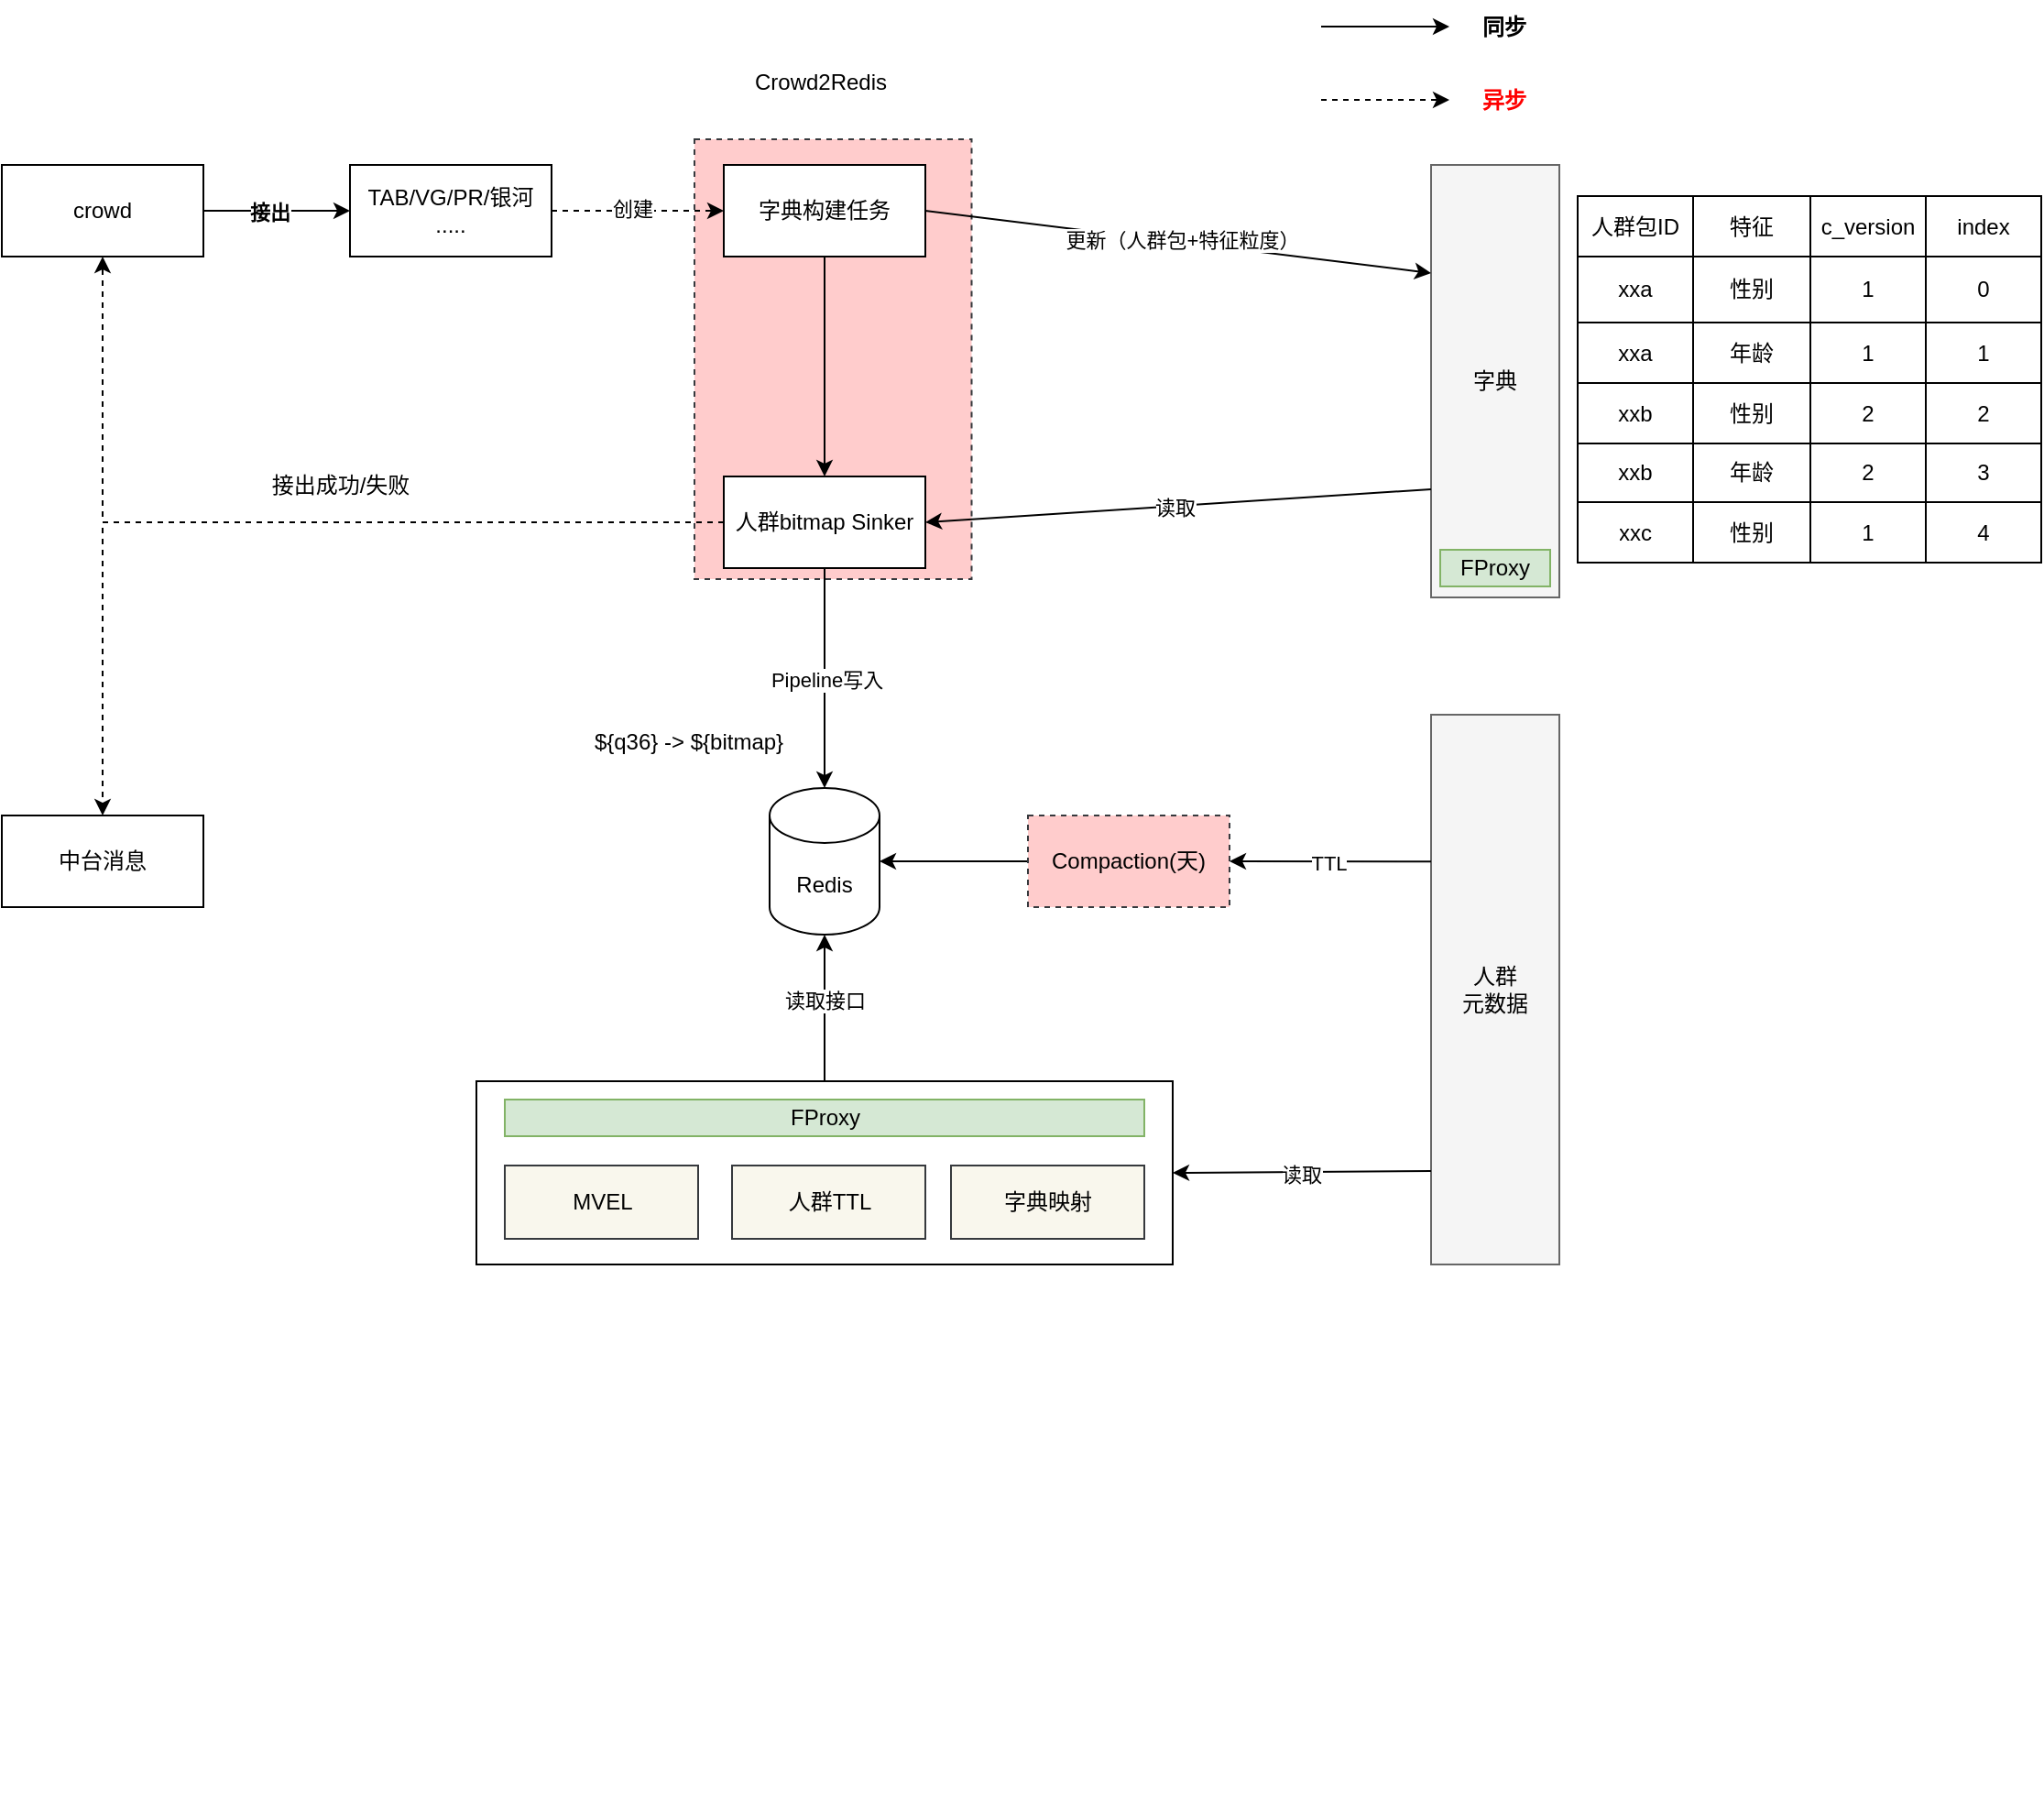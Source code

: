 <mxfile version="20.1.1" type="github">
  <diagram id="nBP5FJJqFruhItfetFmz" name="Page-1">
    <mxGraphModel dx="2076" dy="809" grid="1" gridSize="10" guides="1" tooltips="1" connect="1" arrows="1" fold="1" page="1" pageScale="1" pageWidth="827" pageHeight="1169" math="0" shadow="0">
      <root>
        <mxCell id="0" />
        <mxCell id="1" parent="0" />
        <mxCell id="qozwdUGB5FvsB3uEtykQ-181" value="" style="rounded=0;whiteSpace=wrap;html=1;dashed=1;fillColor=#ffcccc;strokeColor=#36393d;" vertex="1" parent="1">
          <mxGeometry x="288" y="276" width="151.25" height="240" as="geometry" />
        </mxCell>
        <mxCell id="qozwdUGB5FvsB3uEtykQ-3" value="" style="edgeStyle=orthogonalEdgeStyle;rounded=0;orthogonalLoop=1;jettySize=auto;html=1;" edge="1" parent="1" source="qozwdUGB5FvsB3uEtykQ-1" target="qozwdUGB5FvsB3uEtykQ-2">
          <mxGeometry relative="1" as="geometry" />
        </mxCell>
        <mxCell id="qozwdUGB5FvsB3uEtykQ-4" value="&lt;b&gt;接出&lt;/b&gt;" style="edgeLabel;html=1;align=center;verticalAlign=middle;resizable=0;points=[];" vertex="1" connectable="0" parent="qozwdUGB5FvsB3uEtykQ-3">
          <mxGeometry x="-0.1" y="-1" relative="1" as="geometry">
            <mxPoint as="offset" />
          </mxGeometry>
        </mxCell>
        <mxCell id="qozwdUGB5FvsB3uEtykQ-1" value="crowd" style="rounded=0;whiteSpace=wrap;html=1;" vertex="1" parent="1">
          <mxGeometry x="-90" y="290" width="110" height="50" as="geometry" />
        </mxCell>
        <mxCell id="qozwdUGB5FvsB3uEtykQ-11" value="" style="edgeStyle=orthogonalEdgeStyle;rounded=0;orthogonalLoop=1;jettySize=auto;html=1;fontColor=#000000;dashed=1;" edge="1" parent="1" source="qozwdUGB5FvsB3uEtykQ-2" target="qozwdUGB5FvsB3uEtykQ-10">
          <mxGeometry relative="1" as="geometry" />
        </mxCell>
        <mxCell id="qozwdUGB5FvsB3uEtykQ-14" value="创建" style="edgeLabel;html=1;align=center;verticalAlign=middle;resizable=0;points=[];fontColor=#000000;" vertex="1" connectable="0" parent="qozwdUGB5FvsB3uEtykQ-11">
          <mxGeometry x="-0.064" y="1" relative="1" as="geometry">
            <mxPoint as="offset" />
          </mxGeometry>
        </mxCell>
        <mxCell id="qozwdUGB5FvsB3uEtykQ-2" value="TAB/VG/PR/银河&lt;br&gt;....." style="rounded=0;whiteSpace=wrap;html=1;" vertex="1" parent="1">
          <mxGeometry x="100" y="290" width="110" height="50" as="geometry" />
        </mxCell>
        <mxCell id="qozwdUGB5FvsB3uEtykQ-9" value="&lt;font style=&quot;&quot; color=&quot;#000000&quot;&gt;字典&lt;/font&gt;" style="rounded=0;whiteSpace=wrap;html=1;fontColor=#333333;fillColor=#f5f5f5;strokeColor=#666666;" vertex="1" parent="1">
          <mxGeometry x="690" y="290" width="70" height="236" as="geometry" />
        </mxCell>
        <mxCell id="qozwdUGB5FvsB3uEtykQ-13" value="" style="edgeStyle=orthogonalEdgeStyle;rounded=0;orthogonalLoop=1;jettySize=auto;html=1;fontColor=#000000;" edge="1" parent="1" source="qozwdUGB5FvsB3uEtykQ-10" target="qozwdUGB5FvsB3uEtykQ-12">
          <mxGeometry relative="1" as="geometry" />
        </mxCell>
        <mxCell id="qozwdUGB5FvsB3uEtykQ-10" value="字典构建任务" style="rounded=0;whiteSpace=wrap;html=1;" vertex="1" parent="1">
          <mxGeometry x="304" y="290" width="110" height="50" as="geometry" />
        </mxCell>
        <mxCell id="qozwdUGB5FvsB3uEtykQ-12" value="人群bitmap Sinker" style="rounded=0;whiteSpace=wrap;html=1;" vertex="1" parent="1">
          <mxGeometry x="304" y="460" width="110" height="50" as="geometry" />
        </mxCell>
        <mxCell id="qozwdUGB5FvsB3uEtykQ-15" value="" style="endArrow=classic;html=1;rounded=0;fontColor=#000000;entryX=0;entryY=0.25;entryDx=0;entryDy=0;exitX=1;exitY=0.5;exitDx=0;exitDy=0;" edge="1" parent="1" source="qozwdUGB5FvsB3uEtykQ-10" target="qozwdUGB5FvsB3uEtykQ-9">
          <mxGeometry width="50" height="50" relative="1" as="geometry">
            <mxPoint x="360" y="240" as="sourcePoint" />
            <mxPoint x="410" y="190" as="targetPoint" />
          </mxGeometry>
        </mxCell>
        <mxCell id="qozwdUGB5FvsB3uEtykQ-17" value="更新（人群包+特征粒度）" style="edgeLabel;html=1;align=center;verticalAlign=middle;resizable=0;points=[];fontColor=#000000;" vertex="1" connectable="0" parent="qozwdUGB5FvsB3uEtykQ-15">
          <mxGeometry x="0.015" y="1" relative="1" as="geometry">
            <mxPoint as="offset" />
          </mxGeometry>
        </mxCell>
        <mxCell id="qozwdUGB5FvsB3uEtykQ-18" value="" style="endArrow=classic;html=1;rounded=0;fontColor=#000000;entryX=1;entryY=0.5;entryDx=0;entryDy=0;exitX=0;exitY=0.75;exitDx=0;exitDy=0;" edge="1" parent="1" source="qozwdUGB5FvsB3uEtykQ-9" target="qozwdUGB5FvsB3uEtykQ-12">
          <mxGeometry width="50" height="50" relative="1" as="geometry">
            <mxPoint x="424" y="325" as="sourcePoint" />
            <mxPoint x="610" y="324" as="targetPoint" />
          </mxGeometry>
        </mxCell>
        <mxCell id="qozwdUGB5FvsB3uEtykQ-19" value="读取" style="edgeLabel;html=1;align=center;verticalAlign=middle;resizable=0;points=[];fontColor=#000000;" vertex="1" connectable="0" parent="qozwdUGB5FvsB3uEtykQ-18">
          <mxGeometry x="0.015" y="1" relative="1" as="geometry">
            <mxPoint as="offset" />
          </mxGeometry>
        </mxCell>
        <mxCell id="qozwdUGB5FvsB3uEtykQ-21" value="Redis" style="shape=cylinder3;whiteSpace=wrap;html=1;boundedLbl=1;backgroundOutline=1;size=15;fontColor=#000000;" vertex="1" parent="1">
          <mxGeometry x="329" y="630" width="60" height="80" as="geometry" />
        </mxCell>
        <mxCell id="qozwdUGB5FvsB3uEtykQ-22" value="" style="endArrow=classic;html=1;rounded=0;fontColor=#000000;entryX=0.5;entryY=0;entryDx=0;entryDy=0;exitX=0.5;exitY=1;exitDx=0;exitDy=0;entryPerimeter=0;" edge="1" parent="1" source="qozwdUGB5FvsB3uEtykQ-12" target="qozwdUGB5FvsB3uEtykQ-21">
          <mxGeometry width="50" height="50" relative="1" as="geometry">
            <mxPoint x="610" y="467" as="sourcePoint" />
            <mxPoint x="424" y="495" as="targetPoint" />
          </mxGeometry>
        </mxCell>
        <mxCell id="qozwdUGB5FvsB3uEtykQ-23" value="Pipeline写入" style="edgeLabel;html=1;align=center;verticalAlign=middle;resizable=0;points=[];fontColor=#000000;" vertex="1" connectable="0" parent="qozwdUGB5FvsB3uEtykQ-22">
          <mxGeometry x="0.015" y="1" relative="1" as="geometry">
            <mxPoint as="offset" />
          </mxGeometry>
        </mxCell>
        <mxCell id="qozwdUGB5FvsB3uEtykQ-24" value="" style="edgeStyle=orthogonalEdgeStyle;rounded=0;orthogonalLoop=1;jettySize=auto;html=1;fontColor=#000000;dashed=1;exitX=0;exitY=0.5;exitDx=0;exitDy=0;entryX=0.5;entryY=1;entryDx=0;entryDy=0;" edge="1" parent="1" source="qozwdUGB5FvsB3uEtykQ-12" target="qozwdUGB5FvsB3uEtykQ-1">
          <mxGeometry relative="1" as="geometry">
            <mxPoint x="220" y="325" as="sourcePoint" />
            <mxPoint x="314" y="325" as="targetPoint" />
          </mxGeometry>
        </mxCell>
        <mxCell id="qozwdUGB5FvsB3uEtykQ-27" value="中台消息" style="rounded=0;whiteSpace=wrap;html=1;" vertex="1" parent="1">
          <mxGeometry x="-90" y="645" width="110" height="50" as="geometry" />
        </mxCell>
        <mxCell id="qozwdUGB5FvsB3uEtykQ-28" value="" style="edgeStyle=orthogonalEdgeStyle;rounded=0;orthogonalLoop=1;jettySize=auto;html=1;fontColor=#000000;dashed=1;exitX=0;exitY=0.5;exitDx=0;exitDy=0;entryX=0.5;entryY=0;entryDx=0;entryDy=0;" edge="1" parent="1" source="qozwdUGB5FvsB3uEtykQ-12" target="qozwdUGB5FvsB3uEtykQ-27">
          <mxGeometry relative="1" as="geometry">
            <mxPoint x="314" y="495" as="sourcePoint" />
            <mxPoint x="-25" y="350" as="targetPoint" />
          </mxGeometry>
        </mxCell>
        <mxCell id="qozwdUGB5FvsB3uEtykQ-30" value="" style="group" vertex="1" connectable="0" parent="1">
          <mxGeometry x="630" y="200" width="130" height="70" as="geometry" />
        </mxCell>
        <mxCell id="qozwdUGB5FvsB3uEtykQ-5" value="" style="endArrow=classic;html=1;rounded=0;fontStyle=1" edge="1" parent="qozwdUGB5FvsB3uEtykQ-30">
          <mxGeometry width="50" height="50" relative="1" as="geometry">
            <mxPoint y="14.5" as="sourcePoint" />
            <mxPoint x="70" y="14.5" as="targetPoint" />
          </mxGeometry>
        </mxCell>
        <mxCell id="qozwdUGB5FvsB3uEtykQ-6" value="" style="endArrow=classic;html=1;rounded=0;dashed=1;fontStyle=1" edge="1" parent="qozwdUGB5FvsB3uEtykQ-30">
          <mxGeometry width="50" height="50" relative="1" as="geometry">
            <mxPoint y="54.5" as="sourcePoint" />
            <mxPoint x="70" y="54.5" as="targetPoint" />
          </mxGeometry>
        </mxCell>
        <mxCell id="qozwdUGB5FvsB3uEtykQ-7" value="同步" style="text;html=1;strokeColor=none;fillColor=none;align=center;verticalAlign=middle;whiteSpace=wrap;rounded=0;fontStyle=1" vertex="1" parent="qozwdUGB5FvsB3uEtykQ-30">
          <mxGeometry x="70" width="60" height="30" as="geometry" />
        </mxCell>
        <mxCell id="qozwdUGB5FvsB3uEtykQ-8" value="异步" style="text;html=1;strokeColor=none;fillColor=none;align=center;verticalAlign=middle;whiteSpace=wrap;rounded=0;fontStyle=1;fontColor=#FF0000;" vertex="1" parent="qozwdUGB5FvsB3uEtykQ-30">
          <mxGeometry x="70" y="40" width="60" height="30" as="geometry" />
        </mxCell>
        <mxCell id="qozwdUGB5FvsB3uEtykQ-34" value="接出成功/失败" style="text;html=1;strokeColor=none;fillColor=none;align=center;verticalAlign=middle;whiteSpace=wrap;rounded=0;fontColor=#000000;" vertex="1" parent="1">
          <mxGeometry x="50" y="450" width="90" height="30" as="geometry" />
        </mxCell>
        <mxCell id="qozwdUGB5FvsB3uEtykQ-36" value="&lt;font style=&quot;&quot; color=&quot;#000000&quot;&gt;人群&lt;br&gt;元数据&lt;/font&gt;" style="rounded=0;whiteSpace=wrap;html=1;fontColor=#333333;fillColor=#f5f5f5;strokeColor=#666666;" vertex="1" parent="1">
          <mxGeometry x="690" y="590" width="70" height="300" as="geometry" />
        </mxCell>
        <mxCell id="qozwdUGB5FvsB3uEtykQ-38" value="" style="edgeStyle=orthogonalEdgeStyle;rounded=0;orthogonalLoop=1;jettySize=auto;html=1;fontColor=#000000;" edge="1" parent="1" source="qozwdUGB5FvsB3uEtykQ-37" target="qozwdUGB5FvsB3uEtykQ-21">
          <mxGeometry relative="1" as="geometry" />
        </mxCell>
        <mxCell id="qozwdUGB5FvsB3uEtykQ-39" value="读取接口" style="edgeLabel;html=1;align=center;verticalAlign=middle;resizable=0;points=[];fontColor=#000000;" vertex="1" connectable="0" parent="qozwdUGB5FvsB3uEtykQ-38">
          <mxGeometry x="0.1" relative="1" as="geometry">
            <mxPoint as="offset" />
          </mxGeometry>
        </mxCell>
        <mxCell id="qozwdUGB5FvsB3uEtykQ-37" value="" style="rounded=0;whiteSpace=wrap;html=1;fontColor=#000000;" vertex="1" parent="1">
          <mxGeometry x="169" y="790" width="380" height="100" as="geometry" />
        </mxCell>
        <mxCell id="qozwdUGB5FvsB3uEtykQ-40" value="FProxy" style="rounded=0;whiteSpace=wrap;html=1;fillColor=#d5e8d4;strokeColor=#82b366;" vertex="1" parent="1">
          <mxGeometry x="184.5" y="800" width="349" height="20" as="geometry" />
        </mxCell>
        <mxCell id="qozwdUGB5FvsB3uEtykQ-41" value="" style="endArrow=classic;html=1;rounded=0;fontColor=#000000;entryX=1;entryY=0.5;entryDx=0;entryDy=0;exitX=0;exitY=0.83;exitDx=0;exitDy=0;exitPerimeter=0;" edge="1" parent="1" source="qozwdUGB5FvsB3uEtykQ-36" target="qozwdUGB5FvsB3uEtykQ-37">
          <mxGeometry width="50" height="50" relative="1" as="geometry">
            <mxPoint x="610" y="477" as="sourcePoint" />
            <mxPoint x="424" y="495" as="targetPoint" />
          </mxGeometry>
        </mxCell>
        <mxCell id="qozwdUGB5FvsB3uEtykQ-42" value="读取" style="edgeLabel;html=1;align=center;verticalAlign=middle;resizable=0;points=[];fontColor=#000000;" vertex="1" connectable="0" parent="qozwdUGB5FvsB3uEtykQ-41">
          <mxGeometry x="0.015" y="1" relative="1" as="geometry">
            <mxPoint as="offset" />
          </mxGeometry>
        </mxCell>
        <mxCell id="qozwdUGB5FvsB3uEtykQ-45" value="" style="edgeStyle=orthogonalEdgeStyle;rounded=0;orthogonalLoop=1;jettySize=auto;html=1;fontColor=#000000;" edge="1" parent="1" source="qozwdUGB5FvsB3uEtykQ-44" target="qozwdUGB5FvsB3uEtykQ-21">
          <mxGeometry relative="1" as="geometry" />
        </mxCell>
        <mxCell id="qozwdUGB5FvsB3uEtykQ-44" value="Compaction(天)" style="rounded=0;whiteSpace=wrap;html=1;dashed=1;fillColor=#ffcccc;strokeColor=#36393d;" vertex="1" parent="1">
          <mxGeometry x="470" y="645" width="110" height="50" as="geometry" />
        </mxCell>
        <mxCell id="qozwdUGB5FvsB3uEtykQ-46" value="" style="endArrow=classic;html=1;rounded=0;fontColor=#000000;entryX=1;entryY=0.5;entryDx=0;entryDy=0;exitX=0;exitY=0.267;exitDx=0;exitDy=0;exitPerimeter=0;" edge="1" parent="1" source="qozwdUGB5FvsB3uEtykQ-36" target="qozwdUGB5FvsB3uEtykQ-44">
          <mxGeometry width="50" height="50" relative="1" as="geometry">
            <mxPoint x="620" y="849" as="sourcePoint" />
            <mxPoint x="559" y="850" as="targetPoint" />
          </mxGeometry>
        </mxCell>
        <mxCell id="qozwdUGB5FvsB3uEtykQ-47" value="TTL" style="edgeLabel;html=1;align=center;verticalAlign=middle;resizable=0;points=[];fontColor=#000000;" vertex="1" connectable="0" parent="qozwdUGB5FvsB3uEtykQ-46">
          <mxGeometry x="0.015" y="1" relative="1" as="geometry">
            <mxPoint as="offset" />
          </mxGeometry>
        </mxCell>
        <mxCell id="qozwdUGB5FvsB3uEtykQ-48" value="${q36} -&amp;gt; ${bitmap}" style="text;html=1;strokeColor=none;fillColor=none;align=center;verticalAlign=middle;whiteSpace=wrap;rounded=0;dashed=1;fontColor=#000000;" vertex="1" parent="1">
          <mxGeometry x="220" y="590" width="130" height="30" as="geometry" />
        </mxCell>
        <mxCell id="qozwdUGB5FvsB3uEtykQ-49" value="MVEL" style="rounded=0;whiteSpace=wrap;html=1;fillColor=#f9f7ed;strokeColor=#36393d;" vertex="1" parent="1">
          <mxGeometry x="184.5" y="836" width="105.5" height="40" as="geometry" />
        </mxCell>
        <mxCell id="qozwdUGB5FvsB3uEtykQ-51" value="人群TTL" style="rounded=0;whiteSpace=wrap;html=1;fillColor=#f9f7ed;strokeColor=#36393d;" vertex="1" parent="1">
          <mxGeometry x="308.5" y="836" width="105.5" height="40" as="geometry" />
        </mxCell>
        <mxCell id="qozwdUGB5FvsB3uEtykQ-52" value="字典映射" style="rounded=0;whiteSpace=wrap;html=1;fillColor=#f9f7ed;strokeColor=#36393d;" vertex="1" parent="1">
          <mxGeometry x="428" y="836" width="105.5" height="40" as="geometry" />
        </mxCell>
        <mxCell id="qozwdUGB5FvsB3uEtykQ-53" value="FProxy" style="rounded=0;whiteSpace=wrap;html=1;fillColor=#d5e8d4;strokeColor=#82b366;" vertex="1" parent="1">
          <mxGeometry x="695" y="500" width="60" height="20" as="geometry" />
        </mxCell>
        <mxCell id="qozwdUGB5FvsB3uEtykQ-54" value="" style="shape=table;html=1;whiteSpace=wrap;startSize=0;container=1;collapsible=0;childLayout=tableLayout;fontColor=#000000;" vertex="1" parent="1">
          <mxGeometry x="770" y="307" width="253" height="200" as="geometry" />
        </mxCell>
        <mxCell id="qozwdUGB5FvsB3uEtykQ-55" value="" style="shape=tableRow;horizontal=0;startSize=0;swimlaneHead=0;swimlaneBody=0;top=0;left=0;bottom=0;right=0;collapsible=0;dropTarget=0;fillColor=none;points=[[0,0.5],[1,0.5]];portConstraint=eastwest;fontColor=#000000;" vertex="1" parent="qozwdUGB5FvsB3uEtykQ-54">
          <mxGeometry width="253" height="33" as="geometry" />
        </mxCell>
        <mxCell id="qozwdUGB5FvsB3uEtykQ-56" value="人群包ID" style="shape=partialRectangle;html=1;whiteSpace=wrap;connectable=0;fillColor=none;top=0;left=0;bottom=0;right=0;overflow=hidden;fontColor=#000000;" vertex="1" parent="qozwdUGB5FvsB3uEtykQ-55">
          <mxGeometry width="63" height="33" as="geometry">
            <mxRectangle width="63" height="33" as="alternateBounds" />
          </mxGeometry>
        </mxCell>
        <mxCell id="qozwdUGB5FvsB3uEtykQ-57" value="特征" style="shape=partialRectangle;html=1;whiteSpace=wrap;connectable=0;fillColor=none;top=0;left=0;bottom=0;right=0;overflow=hidden;fontColor=#000000;" vertex="1" parent="qozwdUGB5FvsB3uEtykQ-55">
          <mxGeometry x="63" width="64" height="33" as="geometry">
            <mxRectangle width="64" height="33" as="alternateBounds" />
          </mxGeometry>
        </mxCell>
        <mxCell id="qozwdUGB5FvsB3uEtykQ-58" value="c_version" style="shape=partialRectangle;html=1;whiteSpace=wrap;connectable=0;fillColor=none;top=0;left=0;bottom=0;right=0;overflow=hidden;fontColor=#000000;" vertex="1" parent="qozwdUGB5FvsB3uEtykQ-55">
          <mxGeometry x="127" width="63" height="33" as="geometry">
            <mxRectangle width="63" height="33" as="alternateBounds" />
          </mxGeometry>
        </mxCell>
        <mxCell id="qozwdUGB5FvsB3uEtykQ-169" value="index" style="shape=partialRectangle;html=1;whiteSpace=wrap;connectable=0;fillColor=none;top=0;left=0;bottom=0;right=0;overflow=hidden;fontColor=#000000;" vertex="1" parent="qozwdUGB5FvsB3uEtykQ-55">
          <mxGeometry x="190" width="63" height="33" as="geometry">
            <mxRectangle width="63" height="33" as="alternateBounds" />
          </mxGeometry>
        </mxCell>
        <mxCell id="qozwdUGB5FvsB3uEtykQ-59" value="" style="shape=tableRow;horizontal=0;startSize=0;swimlaneHead=0;swimlaneBody=0;top=0;left=0;bottom=0;right=0;collapsible=0;dropTarget=0;fillColor=none;points=[[0,0.5],[1,0.5]];portConstraint=eastwest;fontColor=#000000;" vertex="1" parent="qozwdUGB5FvsB3uEtykQ-54">
          <mxGeometry y="33" width="253" height="36" as="geometry" />
        </mxCell>
        <mxCell id="qozwdUGB5FvsB3uEtykQ-60" value="xxa" style="shape=partialRectangle;html=1;whiteSpace=wrap;connectable=0;fillColor=none;top=0;left=0;bottom=0;right=0;overflow=hidden;fontColor=#000000;" vertex="1" parent="qozwdUGB5FvsB3uEtykQ-59">
          <mxGeometry width="63" height="36" as="geometry">
            <mxRectangle width="63" height="36" as="alternateBounds" />
          </mxGeometry>
        </mxCell>
        <mxCell id="qozwdUGB5FvsB3uEtykQ-61" value="性别" style="shape=partialRectangle;html=1;whiteSpace=wrap;connectable=0;fillColor=none;top=0;left=0;bottom=0;right=0;overflow=hidden;fontColor=#000000;" vertex="1" parent="qozwdUGB5FvsB3uEtykQ-59">
          <mxGeometry x="63" width="64" height="36" as="geometry">
            <mxRectangle width="64" height="36" as="alternateBounds" />
          </mxGeometry>
        </mxCell>
        <mxCell id="qozwdUGB5FvsB3uEtykQ-62" value="1" style="shape=partialRectangle;html=1;whiteSpace=wrap;connectable=0;fillColor=none;top=0;left=0;bottom=0;right=0;overflow=hidden;fontColor=#000000;" vertex="1" parent="qozwdUGB5FvsB3uEtykQ-59">
          <mxGeometry x="127" width="63" height="36" as="geometry">
            <mxRectangle width="63" height="36" as="alternateBounds" />
          </mxGeometry>
        </mxCell>
        <mxCell id="qozwdUGB5FvsB3uEtykQ-170" value="0" style="shape=partialRectangle;html=1;whiteSpace=wrap;connectable=0;fillColor=none;top=0;left=0;bottom=0;right=0;overflow=hidden;fontColor=#000000;" vertex="1" parent="qozwdUGB5FvsB3uEtykQ-59">
          <mxGeometry x="190" width="63" height="36" as="geometry">
            <mxRectangle width="63" height="36" as="alternateBounds" />
          </mxGeometry>
        </mxCell>
        <mxCell id="qozwdUGB5FvsB3uEtykQ-63" value="" style="shape=tableRow;horizontal=0;startSize=0;swimlaneHead=0;swimlaneBody=0;top=0;left=0;bottom=0;right=0;collapsible=0;dropTarget=0;fillColor=none;points=[[0,0.5],[1,0.5]];portConstraint=eastwest;fontColor=#000000;" vertex="1" parent="qozwdUGB5FvsB3uEtykQ-54">
          <mxGeometry y="69" width="253" height="33" as="geometry" />
        </mxCell>
        <mxCell id="qozwdUGB5FvsB3uEtykQ-64" value="xxa" style="shape=partialRectangle;html=1;whiteSpace=wrap;connectable=0;fillColor=none;top=0;left=0;bottom=0;right=0;overflow=hidden;fontColor=#000000;" vertex="1" parent="qozwdUGB5FvsB3uEtykQ-63">
          <mxGeometry width="63" height="33" as="geometry">
            <mxRectangle width="63" height="33" as="alternateBounds" />
          </mxGeometry>
        </mxCell>
        <mxCell id="qozwdUGB5FvsB3uEtykQ-65" value="年龄" style="shape=partialRectangle;html=1;whiteSpace=wrap;connectable=0;fillColor=none;top=0;left=0;bottom=0;right=0;overflow=hidden;fontColor=#000000;" vertex="1" parent="qozwdUGB5FvsB3uEtykQ-63">
          <mxGeometry x="63" width="64" height="33" as="geometry">
            <mxRectangle width="64" height="33" as="alternateBounds" />
          </mxGeometry>
        </mxCell>
        <mxCell id="qozwdUGB5FvsB3uEtykQ-66" value="1" style="shape=partialRectangle;html=1;whiteSpace=wrap;connectable=0;fillColor=none;top=0;left=0;bottom=0;right=0;overflow=hidden;pointerEvents=1;fontColor=#000000;" vertex="1" parent="qozwdUGB5FvsB3uEtykQ-63">
          <mxGeometry x="127" width="63" height="33" as="geometry">
            <mxRectangle width="63" height="33" as="alternateBounds" />
          </mxGeometry>
        </mxCell>
        <mxCell id="qozwdUGB5FvsB3uEtykQ-171" value="1" style="shape=partialRectangle;html=1;whiteSpace=wrap;connectable=0;fillColor=none;top=0;left=0;bottom=0;right=0;overflow=hidden;pointerEvents=1;fontColor=#000000;" vertex="1" parent="qozwdUGB5FvsB3uEtykQ-63">
          <mxGeometry x="190" width="63" height="33" as="geometry">
            <mxRectangle width="63" height="33" as="alternateBounds" />
          </mxGeometry>
        </mxCell>
        <mxCell id="qozwdUGB5FvsB3uEtykQ-109" value="" style="shape=tableRow;horizontal=0;startSize=0;swimlaneHead=0;swimlaneBody=0;top=0;left=0;bottom=0;right=0;collapsible=0;dropTarget=0;fillColor=none;points=[[0,0.5],[1,0.5]];portConstraint=eastwest;fontColor=#000000;" vertex="1" parent="qozwdUGB5FvsB3uEtykQ-54">
          <mxGeometry y="102" width="253" height="33" as="geometry" />
        </mxCell>
        <mxCell id="qozwdUGB5FvsB3uEtykQ-110" value="xxb" style="shape=partialRectangle;html=1;whiteSpace=wrap;connectable=0;fillColor=none;top=0;left=0;bottom=0;right=0;overflow=hidden;fontColor=#000000;" vertex="1" parent="qozwdUGB5FvsB3uEtykQ-109">
          <mxGeometry width="63" height="33" as="geometry">
            <mxRectangle width="63" height="33" as="alternateBounds" />
          </mxGeometry>
        </mxCell>
        <mxCell id="qozwdUGB5FvsB3uEtykQ-111" value="性别" style="shape=partialRectangle;html=1;whiteSpace=wrap;connectable=0;fillColor=none;top=0;left=0;bottom=0;right=0;overflow=hidden;fontColor=#000000;" vertex="1" parent="qozwdUGB5FvsB3uEtykQ-109">
          <mxGeometry x="63" width="64" height="33" as="geometry">
            <mxRectangle width="64" height="33" as="alternateBounds" />
          </mxGeometry>
        </mxCell>
        <mxCell id="qozwdUGB5FvsB3uEtykQ-112" value="2" style="shape=partialRectangle;html=1;whiteSpace=wrap;connectable=0;fillColor=none;top=0;left=0;bottom=0;right=0;overflow=hidden;pointerEvents=1;fontColor=#000000;" vertex="1" parent="qozwdUGB5FvsB3uEtykQ-109">
          <mxGeometry x="127" width="63" height="33" as="geometry">
            <mxRectangle width="63" height="33" as="alternateBounds" />
          </mxGeometry>
        </mxCell>
        <mxCell id="qozwdUGB5FvsB3uEtykQ-172" value="2" style="shape=partialRectangle;html=1;whiteSpace=wrap;connectable=0;fillColor=none;top=0;left=0;bottom=0;right=0;overflow=hidden;pointerEvents=1;fontColor=#000000;" vertex="1" parent="qozwdUGB5FvsB3uEtykQ-109">
          <mxGeometry x="190" width="63" height="33" as="geometry">
            <mxRectangle width="63" height="33" as="alternateBounds" />
          </mxGeometry>
        </mxCell>
        <mxCell id="qozwdUGB5FvsB3uEtykQ-113" value="" style="shape=tableRow;horizontal=0;startSize=0;swimlaneHead=0;swimlaneBody=0;top=0;left=0;bottom=0;right=0;collapsible=0;dropTarget=0;fillColor=none;points=[[0,0.5],[1,0.5]];portConstraint=eastwest;fontColor=#000000;" vertex="1" parent="qozwdUGB5FvsB3uEtykQ-54">
          <mxGeometry y="135" width="253" height="32" as="geometry" />
        </mxCell>
        <mxCell id="qozwdUGB5FvsB3uEtykQ-114" value="xxb" style="shape=partialRectangle;html=1;whiteSpace=wrap;connectable=0;fillColor=none;top=0;left=0;bottom=0;right=0;overflow=hidden;fontColor=#000000;" vertex="1" parent="qozwdUGB5FvsB3uEtykQ-113">
          <mxGeometry width="63" height="32" as="geometry">
            <mxRectangle width="63" height="32" as="alternateBounds" />
          </mxGeometry>
        </mxCell>
        <mxCell id="qozwdUGB5FvsB3uEtykQ-115" value="年龄" style="shape=partialRectangle;html=1;whiteSpace=wrap;connectable=0;fillColor=none;top=0;left=0;bottom=0;right=0;overflow=hidden;fontColor=#000000;" vertex="1" parent="qozwdUGB5FvsB3uEtykQ-113">
          <mxGeometry x="63" width="64" height="32" as="geometry">
            <mxRectangle width="64" height="32" as="alternateBounds" />
          </mxGeometry>
        </mxCell>
        <mxCell id="qozwdUGB5FvsB3uEtykQ-116" value="2" style="shape=partialRectangle;html=1;whiteSpace=wrap;connectable=0;fillColor=none;top=0;left=0;bottom=0;right=0;overflow=hidden;pointerEvents=1;fontColor=#000000;" vertex="1" parent="qozwdUGB5FvsB3uEtykQ-113">
          <mxGeometry x="127" width="63" height="32" as="geometry">
            <mxRectangle width="63" height="32" as="alternateBounds" />
          </mxGeometry>
        </mxCell>
        <mxCell id="qozwdUGB5FvsB3uEtykQ-173" value="3" style="shape=partialRectangle;html=1;whiteSpace=wrap;connectable=0;fillColor=none;top=0;left=0;bottom=0;right=0;overflow=hidden;pointerEvents=1;fontColor=#000000;" vertex="1" parent="qozwdUGB5FvsB3uEtykQ-113">
          <mxGeometry x="190" width="63" height="32" as="geometry">
            <mxRectangle width="63" height="32" as="alternateBounds" />
          </mxGeometry>
        </mxCell>
        <mxCell id="qozwdUGB5FvsB3uEtykQ-117" value="" style="shape=tableRow;horizontal=0;startSize=0;swimlaneHead=0;swimlaneBody=0;top=0;left=0;bottom=0;right=0;collapsible=0;dropTarget=0;fillColor=none;points=[[0,0.5],[1,0.5]];portConstraint=eastwest;fontColor=#000000;" vertex="1" parent="qozwdUGB5FvsB3uEtykQ-54">
          <mxGeometry y="167" width="253" height="33" as="geometry" />
        </mxCell>
        <mxCell id="qozwdUGB5FvsB3uEtykQ-118" value="xxc" style="shape=partialRectangle;html=1;whiteSpace=wrap;connectable=0;fillColor=none;top=0;left=0;bottom=0;right=0;overflow=hidden;fontColor=#000000;" vertex="1" parent="qozwdUGB5FvsB3uEtykQ-117">
          <mxGeometry width="63" height="33" as="geometry">
            <mxRectangle width="63" height="33" as="alternateBounds" />
          </mxGeometry>
        </mxCell>
        <mxCell id="qozwdUGB5FvsB3uEtykQ-119" value="性别" style="shape=partialRectangle;html=1;whiteSpace=wrap;connectable=0;fillColor=none;top=0;left=0;bottom=0;right=0;overflow=hidden;fontColor=#000000;" vertex="1" parent="qozwdUGB5FvsB3uEtykQ-117">
          <mxGeometry x="63" width="64" height="33" as="geometry">
            <mxRectangle width="64" height="33" as="alternateBounds" />
          </mxGeometry>
        </mxCell>
        <mxCell id="qozwdUGB5FvsB3uEtykQ-120" value="1" style="shape=partialRectangle;html=1;whiteSpace=wrap;connectable=0;fillColor=none;top=0;left=0;bottom=0;right=0;overflow=hidden;pointerEvents=1;fontColor=#000000;" vertex="1" parent="qozwdUGB5FvsB3uEtykQ-117">
          <mxGeometry x="127" width="63" height="33" as="geometry">
            <mxRectangle width="63" height="33" as="alternateBounds" />
          </mxGeometry>
        </mxCell>
        <mxCell id="qozwdUGB5FvsB3uEtykQ-174" value="4" style="shape=partialRectangle;html=1;whiteSpace=wrap;connectable=0;fillColor=none;top=0;left=0;bottom=0;right=0;overflow=hidden;pointerEvents=1;fontColor=#000000;" vertex="1" parent="qozwdUGB5FvsB3uEtykQ-117">
          <mxGeometry x="190" width="63" height="33" as="geometry">
            <mxRectangle width="63" height="33" as="alternateBounds" />
          </mxGeometry>
        </mxCell>
        <mxCell id="qozwdUGB5FvsB3uEtykQ-88" value="" style="shape=tableRow;horizontal=0;startSize=0;swimlaneHead=0;swimlaneBody=0;top=0;left=0;bottom=0;right=0;collapsible=0;dropTarget=0;fillColor=none;points=[[0,0.5],[1,0.5]];portConstraint=eastwest;fontColor=#000000;" vertex="1" parent="1">
          <mxGeometry x="-80" y="1150" width="180" height="40" as="geometry" />
        </mxCell>
        <mxCell id="qozwdUGB5FvsB3uEtykQ-89" value="" style="shape=partialRectangle;html=1;whiteSpace=wrap;connectable=0;fillColor=none;top=0;left=0;bottom=0;right=0;overflow=hidden;fontColor=#000000;" vertex="1" parent="qozwdUGB5FvsB3uEtykQ-88">
          <mxGeometry width="60" height="40" as="geometry">
            <mxRectangle width="60" height="40" as="alternateBounds" />
          </mxGeometry>
        </mxCell>
        <mxCell id="qozwdUGB5FvsB3uEtykQ-90" value="" style="shape=partialRectangle;html=1;whiteSpace=wrap;connectable=0;fillColor=none;top=0;left=0;bottom=0;right=0;overflow=hidden;fontColor=#000000;" vertex="1" parent="qozwdUGB5FvsB3uEtykQ-88">
          <mxGeometry x="60" width="60" height="40" as="geometry">
            <mxRectangle width="60" height="40" as="alternateBounds" />
          </mxGeometry>
        </mxCell>
        <mxCell id="qozwdUGB5FvsB3uEtykQ-91" value="" style="shape=partialRectangle;html=1;whiteSpace=wrap;connectable=0;fillColor=none;top=0;left=0;bottom=0;right=0;overflow=hidden;fontColor=#000000;" vertex="1" parent="qozwdUGB5FvsB3uEtykQ-88">
          <mxGeometry x="120" width="60" height="40" as="geometry">
            <mxRectangle width="60" height="40" as="alternateBounds" />
          </mxGeometry>
        </mxCell>
        <mxCell id="qozwdUGB5FvsB3uEtykQ-92" value="" style="shape=tableRow;horizontal=0;startSize=0;swimlaneHead=0;swimlaneBody=0;top=0;left=0;bottom=0;right=0;collapsible=0;dropTarget=0;fillColor=none;points=[[0,0.5],[1,0.5]];portConstraint=eastwest;fontColor=#000000;" vertex="1" parent="1">
          <mxGeometry x="-70" y="900" width="180" height="40" as="geometry" />
        </mxCell>
        <mxCell id="qozwdUGB5FvsB3uEtykQ-105" value="" style="shape=tableRow;horizontal=0;startSize=0;swimlaneHead=0;swimlaneBody=0;top=0;left=0;bottom=0;right=0;collapsible=0;dropTarget=0;fillColor=none;points=[[0,0.5],[1,0.5]];portConstraint=eastwest;fontColor=#000000;" vertex="1" parent="1">
          <mxGeometry x="770" y="420" width="180" height="32" as="geometry" />
        </mxCell>
        <mxCell id="qozwdUGB5FvsB3uEtykQ-182" value="Crowd2Redis" style="text;html=1;strokeColor=none;fillColor=none;align=center;verticalAlign=middle;whiteSpace=wrap;rounded=0;dashed=1;fontColor=#000000;" vertex="1" parent="1">
          <mxGeometry x="304" y="230" width="106" height="30" as="geometry" />
        </mxCell>
      </root>
    </mxGraphModel>
  </diagram>
</mxfile>
